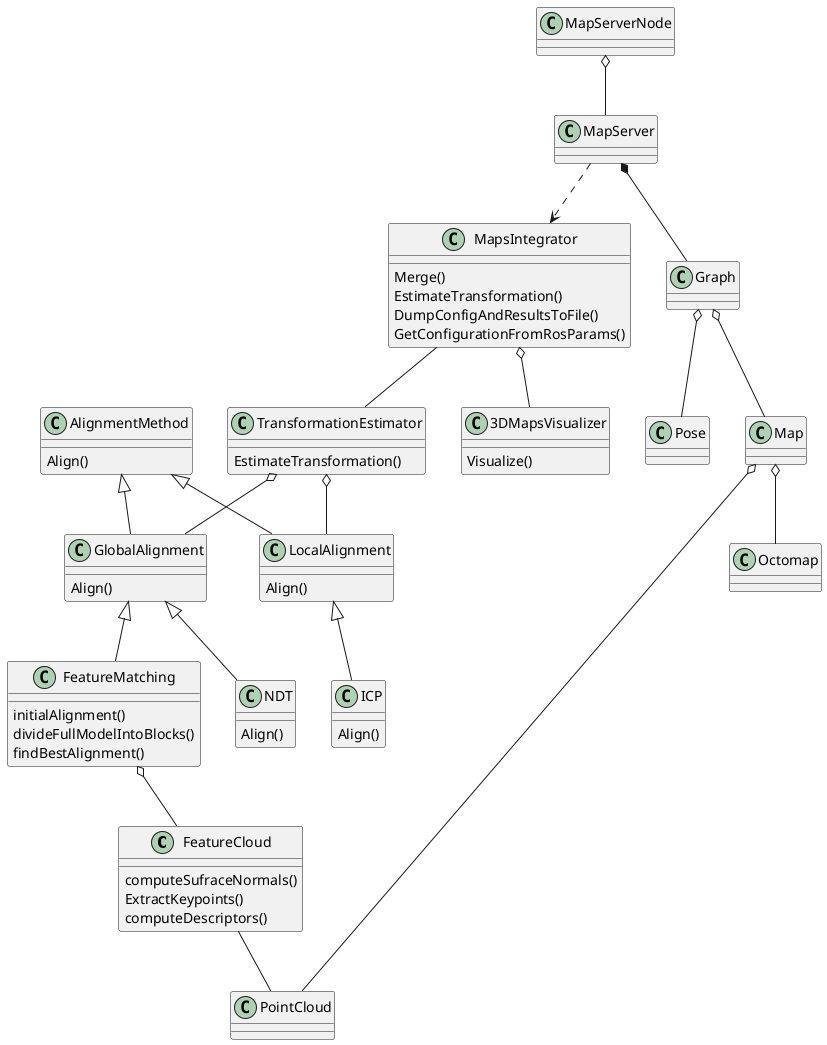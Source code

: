 @startuml

class FeatureCloud {
  computeSufraceNormals()
  ExtractKeypoints()
  computeDescriptors()
}

class FeatureMatching {
  initialAlignment()
  divideFullModelIntoBlocks()
  findBestAlignment()
}

class ICP {
  Align()
}

class NDT {
  Align()
}

class AlignmentMethod {
  Align()
}

class GlobalAlignment {
  Align()
}

class LocalAlignment {
  Align()
}

class TransformationEstimator {
  EstimateTransformation()
}

class MapsIntegrator {
  Merge()
  EstimateTransformation()
  DumpConfigAndResultsToFile()
  GetConfigurationFromRosParams()
}

class 3DMapsVisualizer {
	Visualize()
	' VisualizeICP()
	' VisualizeFeatureMatching()
	' VisualizeFeatureMatchingWithDividedModel()
	' VisualizeClouds()
}

' Connections

MapServerNode o-- MapServer

MapServer -.> MapsIntegrator
MapServer *-- Graph

Graph o-- Pose
Graph o-- Map

MapsIntegrator -- TransformationEstimator
MapsIntegrator o-- 3DMapsVisualizer

TransformationEstimator o-- GlobalAlignment
TransformationEstimator o-- LocalAlignment

AlignmentMethod <|-- GlobalAlignment
AlignmentMethod <|-- LocalAlignment

LocalAlignment <|-- ICP

GlobalAlignment <|-- FeatureMatching
GlobalAlignment <|-- NDT

FeatureMatching o-- FeatureCloud
FeatureCloud -- PointCloud



Map o-- Octomap
Map o-- PointCloud

@enduml